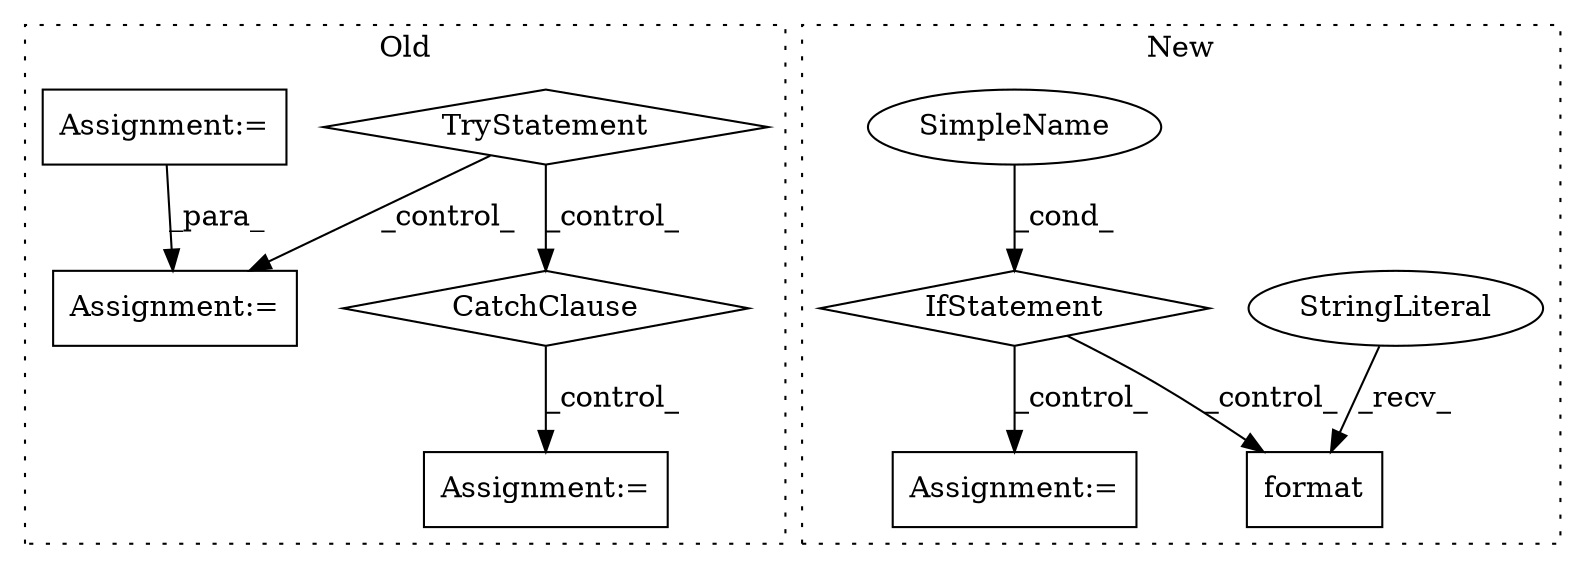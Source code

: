 digraph G {
subgraph cluster0 {
1 [label="CatchClause" a="12" s="7913,7935" l="11,2" shape="diamond"];
4 [label="TryStatement" a="54" s="7798" l="4" shape="diamond"];
8 [label="Assignment:=" a="7" s="7818" l="1" shape="box"];
9 [label="Assignment:=" a="7" s="8144" l="1" shape="box"];
10 [label="Assignment:=" a="7" s="7720" l="1" shape="box"];
label = "Old";
style="dotted";
}
subgraph cluster1 {
2 [label="format" a="32" s="9636,9654" l="7,1" shape="box"];
3 [label="StringLiteral" a="45" s="9582" l="53" shape="ellipse"];
5 [label="IfStatement" a="25" s="9548,9566" l="4,2" shape="diamond"];
6 [label="SimpleName" a="42" s="" l="" shape="ellipse"];
7 [label="Assignment:=" a="7" s="9672" l="1" shape="box"];
label = "New";
style="dotted";
}
1 -> 9 [label="_control_"];
3 -> 2 [label="_recv_"];
4 -> 1 [label="_control_"];
4 -> 8 [label="_control_"];
5 -> 7 [label="_control_"];
5 -> 2 [label="_control_"];
6 -> 5 [label="_cond_"];
10 -> 8 [label="_para_"];
}